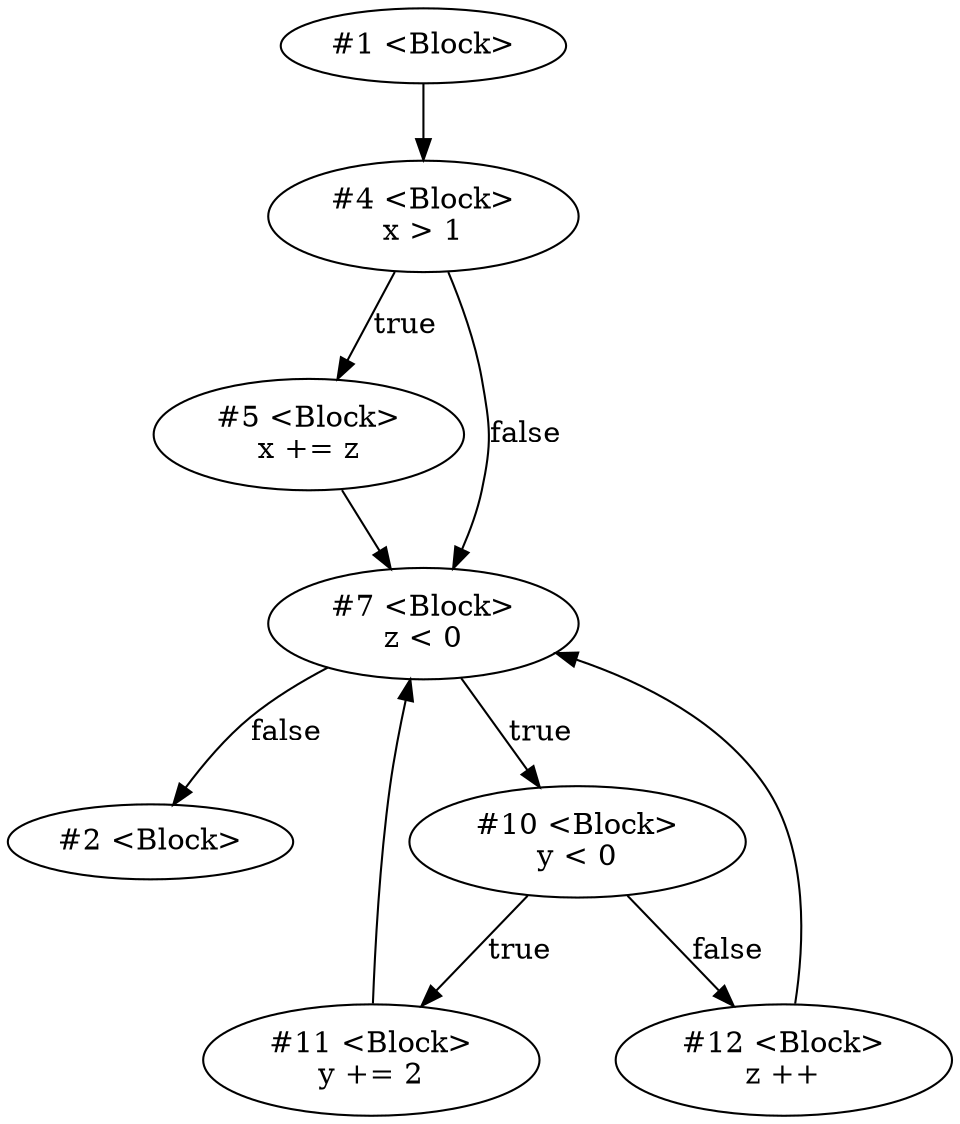 strict digraph  {
1 [label="#1 &lt;Block&gt;\n"];
4 [label="#4 &lt;Block&gt;\nx > 1"];
2 [label="#2 &lt;Block&gt;\n"];
5 [label="#5 &lt;Block&gt;\nx += z"];
7 [label="#7 &lt;Block&gt;\nz < 0"];
10 [label="#10 &lt;Block&gt;\ny < 0"];
11 [label="#11 &lt;Block&gt;\ny += 2"];
12 [label="#12 &lt;Block&gt;\nz ++"];
1 -> 4;
4 -> 5  [cond=true, label=true];
4 -> 7  [cond=false, label=false];
5 -> 7;
7 -> 10  [cond=true, label=true];
7 -> 2  [cond=false, label=false];
10 -> 11  [cond=true, label=true];
10 -> 12  [cond=false, label=false];
11 -> 7;
12 -> 7;
}

